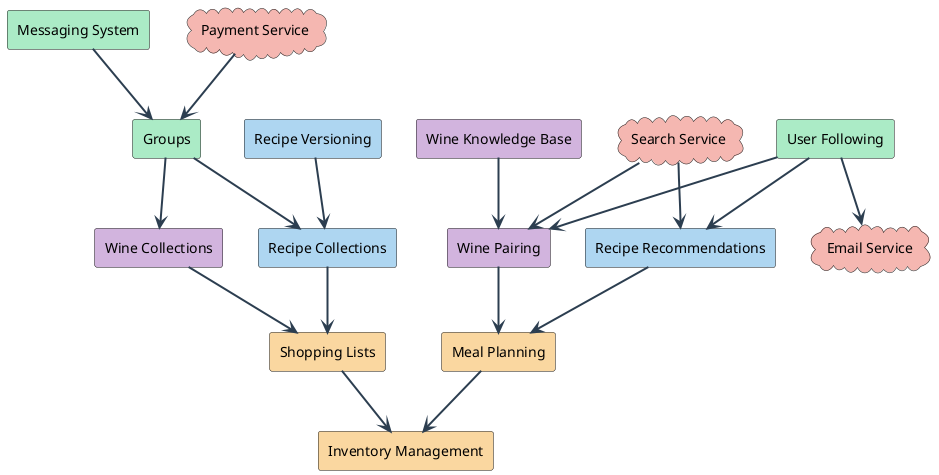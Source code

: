 @startuml Advanced Features Implementation Flow

skinparam {
  ArrowColor #2C3E50
  ArrowFontColor #2C3E50
  ArrowFontSize 12
  ArrowThickness 2
}

' Social Features
rectangle "User Following" as Following #ABEBC6
rectangle "Messaging System" as Messaging #ABEBC6
rectangle "Groups" as Groups #ABEBC6

' Recipe Advanced Features
rectangle "Recipe Recommendations" as RecipeRec #AED6F1
rectangle "Recipe Collections" as RecipeColl #AED6F1
rectangle "Recipe Versioning" as RecipeVer #AED6F1

' Wine Advanced Features
rectangle "Wine Pairing" as WinePair #D2B4DE
rectangle "Wine Collections" as WineColl #D2B4DE
rectangle "Wine Knowledge Base" as WineKB #D2B4DE

' Shopping & Planning
rectangle "Shopping Lists" as Shopping #FAD7A0
rectangle "Meal Planning" as MealPlan #FAD7A0
rectangle "Inventory Management" as Inventory #FAD7A0

' External Services
cloud "Email Service" as Email #F5B7B1
cloud "Search Service" as Search #F5B7B1
cloud "Payment Service" as Payment #F5B7B1

' Dependencies
Following --> RecipeRec
Following --> WinePair
Following --> Email

Messaging --> Groups
Groups --> RecipeColl
Groups --> WineColl

RecipeRec --> MealPlan
WinePair --> MealPlan
RecipeColl --> Shopping
WineColl --> Shopping

Shopping --> Inventory
MealPlan --> Inventory

WineKB --> WinePair
RecipeVer --> RecipeColl

Search --> RecipeRec
Search --> WinePair
Payment --> [Groups]

@enduml
